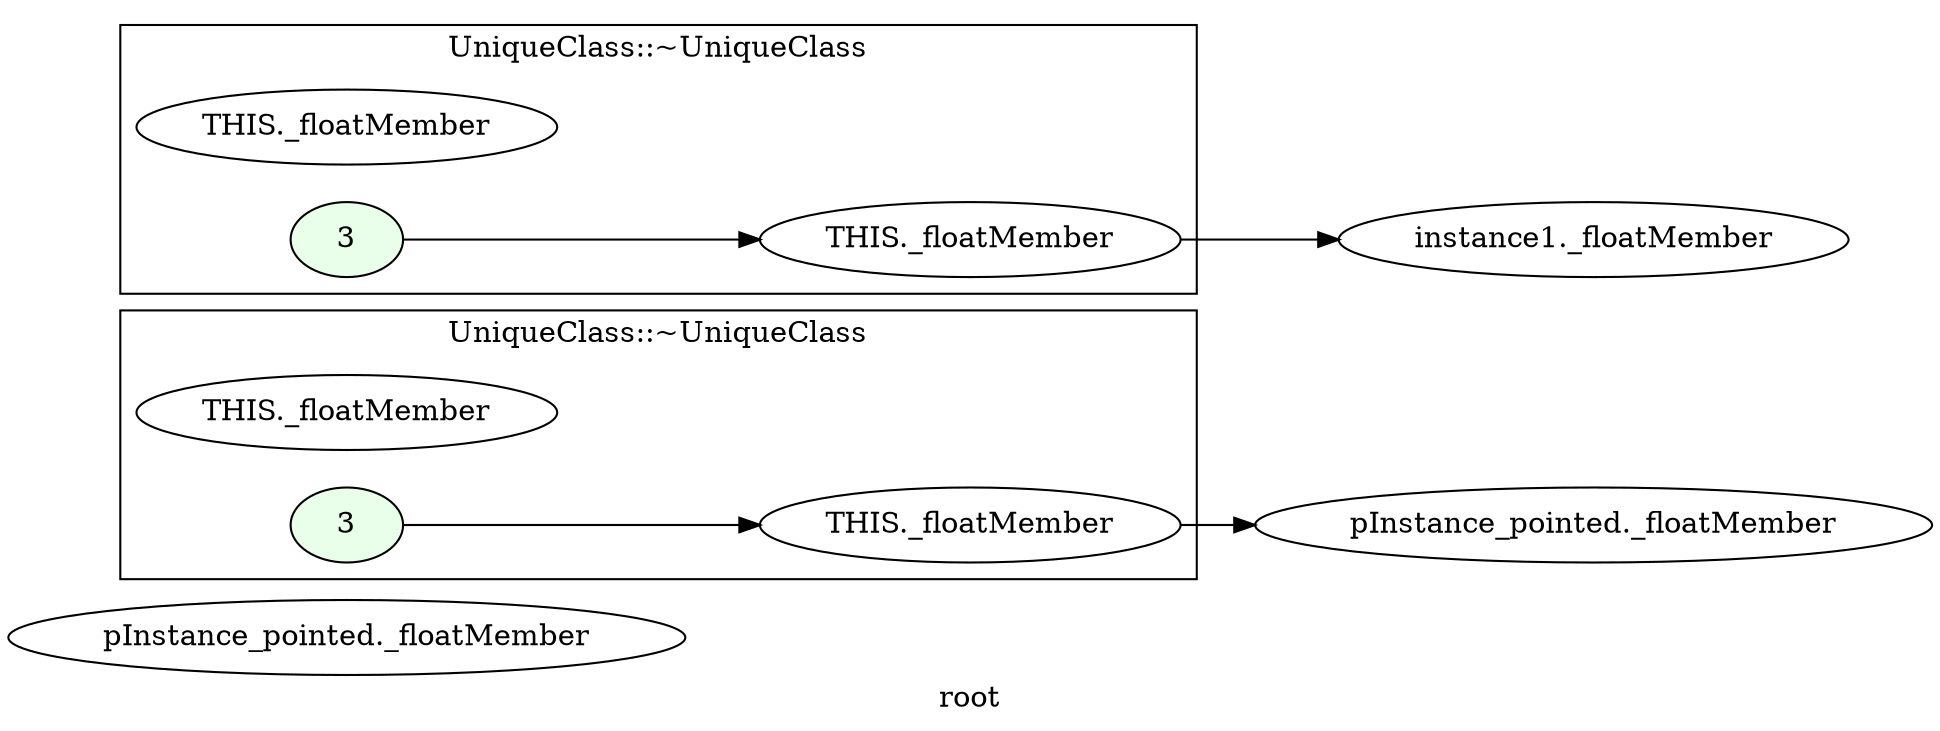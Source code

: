 digraph G
{
rankdir=LR;
label = "root";
	node_000004 [ label = "pInstance_pointed._floatMember", startingline=15 ]
	node_000008 [ label = "pInstance_pointed._floatMember", startingline=17 ]
	node_000012 [ label = "instance1._floatMember", startingline=-8 ]
subgraph cluster_1 {
label = "UniqueClass::~UniqueClass";
parent = "G";
startingline = 17;
	node_000005 [ label = "THIS._floatMember", startingline=7 ]
	node_000006 [ label = "3", style=filled, fillcolor="#E9FFE9", startingline=8 ]
	node_000007 [ label = "THIS._floatMember", startingline=8 ]
}
subgraph cluster_2 {
label = "UniqueClass::~UniqueClass";
parent = "G";
startingline = -8;
	node_000009 [ label = "THIS._floatMember", startingline=7 ]
	node_000010 [ label = "3", style=filled, fillcolor="#E9FFE9", startingline=8 ]
	node_000011 [ label = "THIS._floatMember", startingline=8 ]
}
	node_000006 -> node_000007
	node_000007 -> node_000008
	node_000010 -> node_000011
	node_000011 -> node_000012
}
